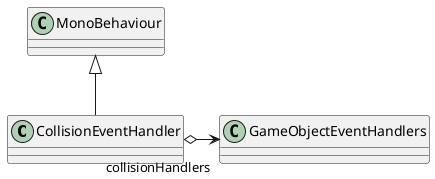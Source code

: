 @startuml
class CollisionEventHandler {
}
MonoBehaviour <|-- CollisionEventHandler
CollisionEventHandler o-> "collisionHandlers" GameObjectEventHandlers
@enduml
